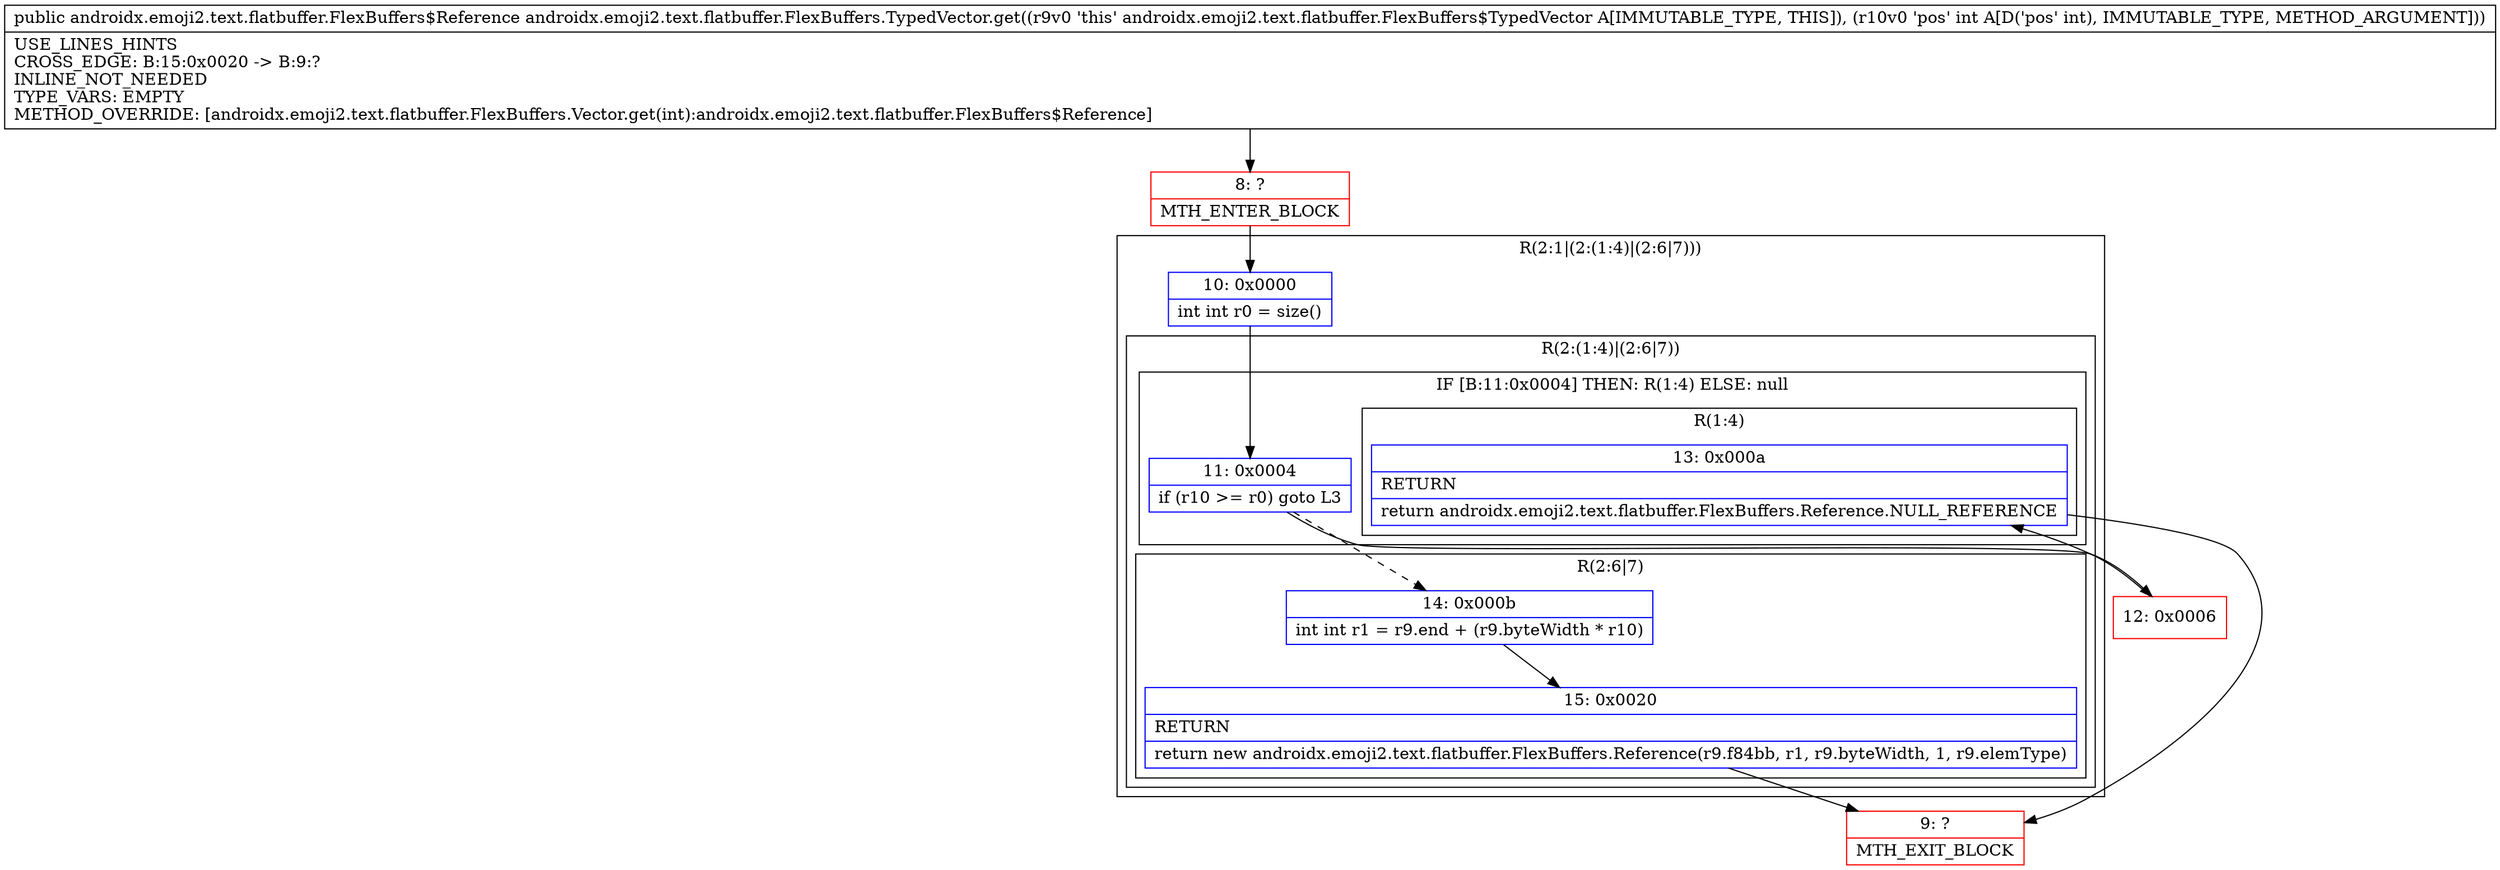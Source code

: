 digraph "CFG forandroidx.emoji2.text.flatbuffer.FlexBuffers.TypedVector.get(I)Landroidx\/emoji2\/text\/flatbuffer\/FlexBuffers$Reference;" {
subgraph cluster_Region_1381684339 {
label = "R(2:1|(2:(1:4)|(2:6|7)))";
node [shape=record,color=blue];
Node_10 [shape=record,label="{10\:\ 0x0000|int int r0 = size()\l}"];
subgraph cluster_Region_148867102 {
label = "R(2:(1:4)|(2:6|7))";
node [shape=record,color=blue];
subgraph cluster_IfRegion_236432955 {
label = "IF [B:11:0x0004] THEN: R(1:4) ELSE: null";
node [shape=record,color=blue];
Node_11 [shape=record,label="{11\:\ 0x0004|if (r10 \>= r0) goto L3\l}"];
subgraph cluster_Region_528958264 {
label = "R(1:4)";
node [shape=record,color=blue];
Node_13 [shape=record,label="{13\:\ 0x000a|RETURN\l|return androidx.emoji2.text.flatbuffer.FlexBuffers.Reference.NULL_REFERENCE\l}"];
}
}
subgraph cluster_Region_2060717691 {
label = "R(2:6|7)";
node [shape=record,color=blue];
Node_14 [shape=record,label="{14\:\ 0x000b|int int r1 = r9.end + (r9.byteWidth * r10)\l}"];
Node_15 [shape=record,label="{15\:\ 0x0020|RETURN\l|return new androidx.emoji2.text.flatbuffer.FlexBuffers.Reference(r9.f84bb, r1, r9.byteWidth, 1, r9.elemType)\l}"];
}
}
}
Node_8 [shape=record,color=red,label="{8\:\ ?|MTH_ENTER_BLOCK\l}"];
Node_12 [shape=record,color=red,label="{12\:\ 0x0006}"];
Node_9 [shape=record,color=red,label="{9\:\ ?|MTH_EXIT_BLOCK\l}"];
MethodNode[shape=record,label="{public androidx.emoji2.text.flatbuffer.FlexBuffers$Reference androidx.emoji2.text.flatbuffer.FlexBuffers.TypedVector.get((r9v0 'this' androidx.emoji2.text.flatbuffer.FlexBuffers$TypedVector A[IMMUTABLE_TYPE, THIS]), (r10v0 'pos' int A[D('pos' int), IMMUTABLE_TYPE, METHOD_ARGUMENT]))  | USE_LINES_HINTS\lCROSS_EDGE: B:15:0x0020 \-\> B:9:?\lINLINE_NOT_NEEDED\lTYPE_VARS: EMPTY\lMETHOD_OVERRIDE: [androidx.emoji2.text.flatbuffer.FlexBuffers.Vector.get(int):androidx.emoji2.text.flatbuffer.FlexBuffers$Reference]\l}"];
MethodNode -> Node_8;Node_10 -> Node_11;
Node_11 -> Node_12;
Node_11 -> Node_14[style=dashed];
Node_13 -> Node_9;
Node_14 -> Node_15;
Node_15 -> Node_9;
Node_8 -> Node_10;
Node_12 -> Node_13;
}


